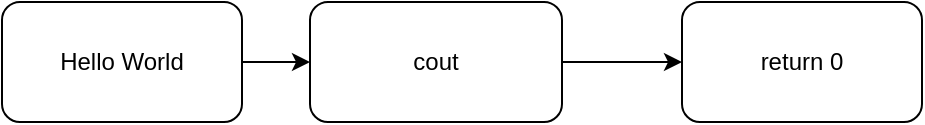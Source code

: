 <mxfile>
    <diagram id="uH7TFUyroTzwectZcCgI" name="ページ1">
        <mxGraphModel dx="1244" dy="714" grid="1" gridSize="10" guides="1" tooltips="1" connect="1" arrows="1" fold="1" page="1" pageScale="1" pageWidth="827" pageHeight="1169" background="none" math="0" shadow="0">
            <root>
                <mxCell id="0"/>
                <mxCell id="1" parent="0"/>
                <mxCell id="4" style="edgeStyle=none;html=1;exitX=1;exitY=0.5;exitDx=0;exitDy=0;entryX=0;entryY=0.5;entryDx=0;entryDy=0;rounded=1;" edge="1" parent="1" source="2" target="3">
                    <mxGeometry relative="1" as="geometry"/>
                </mxCell>
                <mxCell id="2" value="Hello World" style="rounded=1;whiteSpace=wrap;html=1;" vertex="1" parent="1">
                    <mxGeometry x="130" y="300" width="120" height="60" as="geometry"/>
                </mxCell>
                <mxCell id="5" style="edgeStyle=none;html=1;rounded=1;" edge="1" parent="1" source="3" target="7">
                    <mxGeometry relative="1" as="geometry">
                        <mxPoint x="480" y="330" as="targetPoint"/>
                    </mxGeometry>
                </mxCell>
                <mxCell id="3" value="cout" style="rounded=1;whiteSpace=wrap;html=1;" vertex="1" parent="1">
                    <mxGeometry x="284" y="300" width="126" height="60" as="geometry"/>
                </mxCell>
                <mxCell id="7" value="return 0" style="rounded=1;whiteSpace=wrap;html=1;" vertex="1" parent="1">
                    <mxGeometry x="470" y="300" width="120" height="60" as="geometry"/>
                </mxCell>
            </root>
        </mxGraphModel>
    </diagram>
</mxfile>